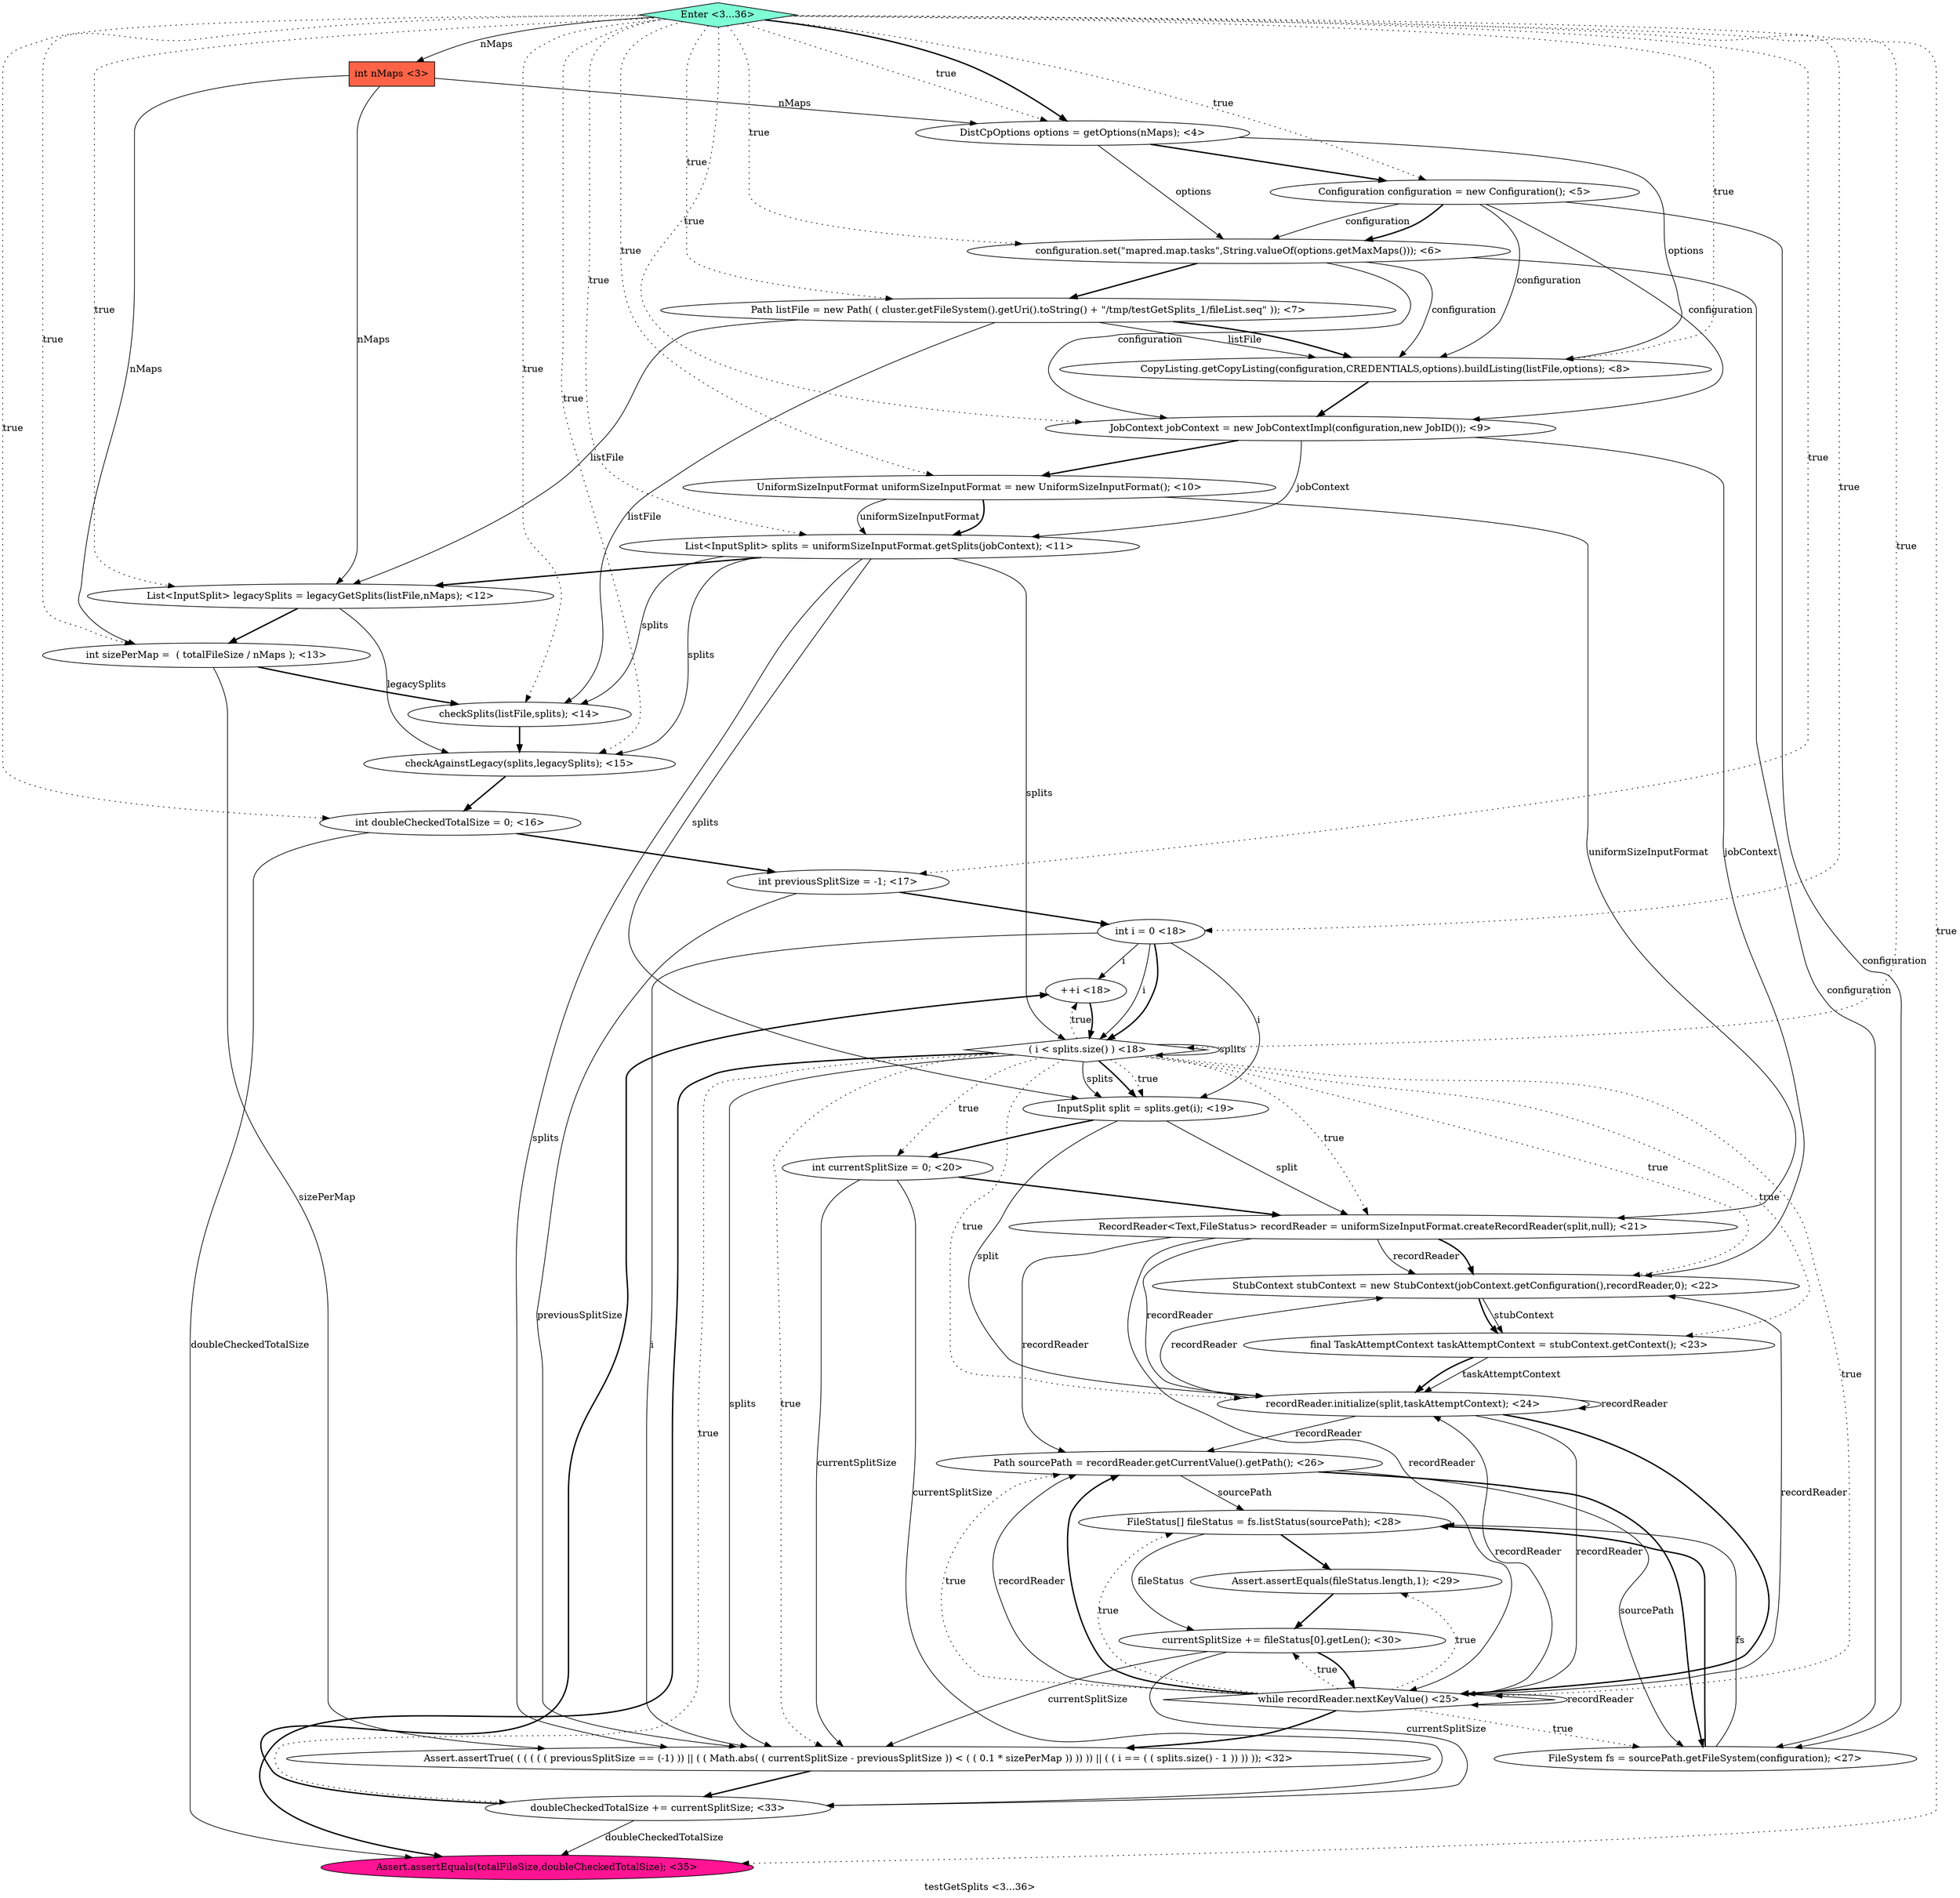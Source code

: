 digraph PDG {
label = "testGetSplits <3...36>";
0.5 [style = filled, label = "CopyListing.getCopyListing(configuration,CREDENTIALS,options).buildListing(listFile,options); <8>", fillcolor = white, shape = ellipse];
0.13 [style = filled, label = "int doubleCheckedTotalSize = 0; <16>", fillcolor = white, shape = ellipse];
0.4 [style = filled, label = "Path listFile = new Path( ( cluster.getFileSystem().getUri().toString() + \"/tmp/testGetSplits_1/fileList.seq\" )); <7>", fillcolor = white, shape = ellipse];
0.27 [style = filled, label = "FileStatus[] fileStatus = fs.listStatus(sourcePath); <28>", fillcolor = white, shape = ellipse];
0.6 [style = filled, label = "JobContext jobContext = new JobContextImpl(configuration,new JobID()); <9>", fillcolor = white, shape = ellipse];
0.2 [style = filled, label = "Configuration configuration = new Configuration(); <5>", fillcolor = white, shape = ellipse];
0.20 [style = filled, label = "RecordReader<Text,FileStatus> recordReader = uniformSizeInputFormat.createRecordReader(split,null); <21>", fillcolor = white, shape = ellipse];
0.14 [style = filled, label = "int previousSplitSize = -1; <17>", fillcolor = white, shape = ellipse];
0.28 [style = filled, label = "Assert.assertEquals(fileStatus.length,1); <29>", fillcolor = white, shape = ellipse];
0.8 [style = filled, label = "List<InputSplit> splits = uniformSizeInputFormat.getSplits(jobContext); <11>", fillcolor = white, shape = ellipse];
0.17 [style = filled, label = "++i <18>", fillcolor = white, shape = ellipse];
0.29 [style = filled, label = "currentSplitSize += fileStatus[0].getLen(); <30>", fillcolor = white, shape = ellipse];
0.9 [style = filled, label = "List<InputSplit> legacySplits = legacyGetSplits(listFile,nMaps); <12>", fillcolor = white, shape = ellipse];
0.0 [style = filled, label = "int nMaps <3>", fillcolor = tomato, shape = box];
0.3 [style = filled, label = "configuration.set(\"mapred.map.tasks\",String.valueOf(options.getMaxMaps())); <6>", fillcolor = white, shape = ellipse];
0.10 [style = filled, label = "int sizePerMap =  ( totalFileSize / nMaps ); <13>", fillcolor = white, shape = ellipse];
0.32 [style = filled, label = "Assert.assertEquals(totalFileSize,doubleCheckedTotalSize); <35>", fillcolor = deeppink, shape = ellipse];
0.26 [style = filled, label = "FileSystem fs = sourcePath.getFileSystem(configuration); <27>", fillcolor = white, shape = ellipse];
0.33 [style = filled, label = "Enter <3...36>", fillcolor = aquamarine, shape = diamond];
0.21 [style = filled, label = "StubContext stubContext = new StubContext(jobContext.getConfiguration(),recordReader,0); <22>", fillcolor = white, shape = ellipse];
0.31 [style = filled, label = "doubleCheckedTotalSize += currentSplitSize; <33>", fillcolor = white, shape = ellipse];
0.11 [style = filled, label = "checkSplits(listFile,splits); <14>", fillcolor = white, shape = ellipse];
0.16 [style = filled, label = " ( i < splits.size() ) <18>", fillcolor = white, shape = diamond];
0.15 [style = filled, label = "int i = 0 <18>", fillcolor = white, shape = ellipse];
0.12 [style = filled, label = "checkAgainstLegacy(splits,legacySplits); <15>", fillcolor = white, shape = ellipse];
0.30 [style = filled, label = "Assert.assertTrue( ( ( ( ( ( previousSplitSize == (-1) )) || ( ( Math.abs( ( currentSplitSize - previousSplitSize )) < ( ( 0.1 * sizePerMap )) )) )) || ( ( i == ( ( splits.size() - 1 )) )) )); <32>", fillcolor = white, shape = ellipse];
0.19 [style = filled, label = "int currentSplitSize = 0; <20>", fillcolor = white, shape = ellipse];
0.23 [style = filled, label = "recordReader.initialize(split,taskAttemptContext); <24>", fillcolor = white, shape = ellipse];
0.24 [style = filled, label = "while recordReader.nextKeyValue() <25>", fillcolor = white, shape = diamond];
0.25 [style = filled, label = "Path sourcePath = recordReader.getCurrentValue().getPath(); <26>", fillcolor = white, shape = ellipse];
0.7 [style = filled, label = "UniformSizeInputFormat uniformSizeInputFormat = new UniformSizeInputFormat(); <10>", fillcolor = white, shape = ellipse];
0.1 [style = filled, label = "DistCpOptions options = getOptions(nMaps); <4>", fillcolor = white, shape = ellipse];
0.18 [style = filled, label = "InputSplit split = splits.get(i); <19>", fillcolor = white, shape = ellipse];
0.22 [style = filled, label = "final TaskAttemptContext taskAttemptContext = stubContext.getContext(); <23>", fillcolor = white, shape = ellipse];
0.0 -> 0.1 [style = solid, label="nMaps"];
0.0 -> 0.9 [style = solid, label="nMaps"];
0.0 -> 0.10 [style = solid, label="nMaps"];
0.1 -> 0.2 [style = bold, label=""];
0.1 -> 0.3 [style = solid, label="options"];
0.1 -> 0.5 [style = solid, label="options"];
0.2 -> 0.3 [style = solid, label="configuration"];
0.2 -> 0.3 [style = bold, label=""];
0.2 -> 0.5 [style = solid, label="configuration"];
0.2 -> 0.6 [style = solid, label="configuration"];
0.2 -> 0.26 [style = solid, label="configuration"];
0.3 -> 0.4 [style = bold, label=""];
0.3 -> 0.5 [style = solid, label="configuration"];
0.3 -> 0.6 [style = solid, label="configuration"];
0.3 -> 0.26 [style = solid, label="configuration"];
0.4 -> 0.5 [style = solid, label="listFile"];
0.4 -> 0.5 [style = bold, label=""];
0.4 -> 0.9 [style = solid, label="listFile"];
0.4 -> 0.11 [style = solid, label="listFile"];
0.5 -> 0.6 [style = bold, label=""];
0.6 -> 0.7 [style = bold, label=""];
0.6 -> 0.8 [style = solid, label="jobContext"];
0.6 -> 0.21 [style = solid, label="jobContext"];
0.7 -> 0.8 [style = solid, label="uniformSizeInputFormat"];
0.7 -> 0.8 [style = bold, label=""];
0.7 -> 0.20 [style = solid, label="uniformSizeInputFormat"];
0.8 -> 0.9 [style = bold, label=""];
0.8 -> 0.11 [style = solid, label="splits"];
0.8 -> 0.12 [style = solid, label="splits"];
0.8 -> 0.16 [style = solid, label="splits"];
0.8 -> 0.18 [style = solid, label="splits"];
0.8 -> 0.30 [style = solid, label="splits"];
0.9 -> 0.10 [style = bold, label=""];
0.9 -> 0.12 [style = solid, label="legacySplits"];
0.10 -> 0.11 [style = bold, label=""];
0.10 -> 0.30 [style = solid, label="sizePerMap"];
0.11 -> 0.12 [style = bold, label=""];
0.12 -> 0.13 [style = bold, label=""];
0.13 -> 0.14 [style = bold, label=""];
0.13 -> 0.32 [style = solid, label="doubleCheckedTotalSize"];
0.14 -> 0.15 [style = bold, label=""];
0.14 -> 0.30 [style = solid, label="previousSplitSize"];
0.15 -> 0.16 [style = solid, label="i"];
0.15 -> 0.16 [style = bold, label=""];
0.15 -> 0.17 [style = solid, label="i"];
0.15 -> 0.18 [style = solid, label="i"];
0.15 -> 0.30 [style = solid, label="i"];
0.16 -> 0.16 [style = solid, label="splits"];
0.16 -> 0.17 [style = dotted, label="true"];
0.16 -> 0.18 [style = dotted, label="true"];
0.16 -> 0.18 [style = solid, label="splits"];
0.16 -> 0.18 [style = bold, label=""];
0.16 -> 0.19 [style = dotted, label="true"];
0.16 -> 0.20 [style = dotted, label="true"];
0.16 -> 0.21 [style = dotted, label="true"];
0.16 -> 0.22 [style = dotted, label="true"];
0.16 -> 0.23 [style = dotted, label="true"];
0.16 -> 0.24 [style = dotted, label="true"];
0.16 -> 0.30 [style = dotted, label="true"];
0.16 -> 0.30 [style = solid, label="splits"];
0.16 -> 0.31 [style = dotted, label="true"];
0.16 -> 0.32 [style = bold, label=""];
0.17 -> 0.16 [style = bold, label=""];
0.18 -> 0.19 [style = bold, label=""];
0.18 -> 0.20 [style = solid, label="split"];
0.18 -> 0.23 [style = solid, label="split"];
0.19 -> 0.20 [style = bold, label=""];
0.19 -> 0.30 [style = solid, label="currentSplitSize"];
0.19 -> 0.31 [style = solid, label="currentSplitSize"];
0.20 -> 0.21 [style = solid, label="recordReader"];
0.20 -> 0.21 [style = bold, label=""];
0.20 -> 0.23 [style = solid, label="recordReader"];
0.20 -> 0.24 [style = solid, label="recordReader"];
0.20 -> 0.25 [style = solid, label="recordReader"];
0.21 -> 0.22 [style = solid, label="stubContext"];
0.21 -> 0.22 [style = bold, label=""];
0.22 -> 0.23 [style = solid, label="taskAttemptContext"];
0.22 -> 0.23 [style = bold, label=""];
0.23 -> 0.21 [style = solid, label="recordReader"];
0.23 -> 0.23 [style = solid, label="recordReader"];
0.23 -> 0.24 [style = solid, label="recordReader"];
0.23 -> 0.24 [style = bold, label=""];
0.23 -> 0.25 [style = solid, label="recordReader"];
0.24 -> 0.21 [style = solid, label="recordReader"];
0.24 -> 0.23 [style = solid, label="recordReader"];
0.24 -> 0.24 [style = solid, label="recordReader"];
0.24 -> 0.25 [style = dotted, label="true"];
0.24 -> 0.25 [style = solid, label="recordReader"];
0.24 -> 0.25 [style = bold, label=""];
0.24 -> 0.26 [style = dotted, label="true"];
0.24 -> 0.27 [style = dotted, label="true"];
0.24 -> 0.28 [style = dotted, label="true"];
0.24 -> 0.29 [style = dotted, label="true"];
0.24 -> 0.30 [style = bold, label=""];
0.25 -> 0.26 [style = solid, label="sourcePath"];
0.25 -> 0.26 [style = bold, label=""];
0.25 -> 0.27 [style = solid, label="sourcePath"];
0.26 -> 0.27 [style = solid, label="fs"];
0.26 -> 0.27 [style = bold, label=""];
0.27 -> 0.28 [style = bold, label=""];
0.27 -> 0.29 [style = solid, label="fileStatus"];
0.28 -> 0.29 [style = bold, label=""];
0.29 -> 0.24 [style = bold, label=""];
0.29 -> 0.30 [style = solid, label="currentSplitSize"];
0.29 -> 0.31 [style = solid, label="currentSplitSize"];
0.30 -> 0.31 [style = bold, label=""];
0.31 -> 0.17 [style = bold, label=""];
0.31 -> 0.32 [style = solid, label="doubleCheckedTotalSize"];
0.33 -> 0.0 [style = solid, label="nMaps"];
0.33 -> 0.1 [style = dotted, label="true"];
0.33 -> 0.1 [style = bold, label=""];
0.33 -> 0.2 [style = dotted, label="true"];
0.33 -> 0.3 [style = dotted, label="true"];
0.33 -> 0.4 [style = dotted, label="true"];
0.33 -> 0.5 [style = dotted, label="true"];
0.33 -> 0.6 [style = dotted, label="true"];
0.33 -> 0.7 [style = dotted, label="true"];
0.33 -> 0.8 [style = dotted, label="true"];
0.33 -> 0.9 [style = dotted, label="true"];
0.33 -> 0.10 [style = dotted, label="true"];
0.33 -> 0.11 [style = dotted, label="true"];
0.33 -> 0.12 [style = dotted, label="true"];
0.33 -> 0.13 [style = dotted, label="true"];
0.33 -> 0.14 [style = dotted, label="true"];
0.33 -> 0.15 [style = dotted, label="true"];
0.33 -> 0.16 [style = dotted, label="true"];
0.33 -> 0.32 [style = dotted, label="true"];
}
